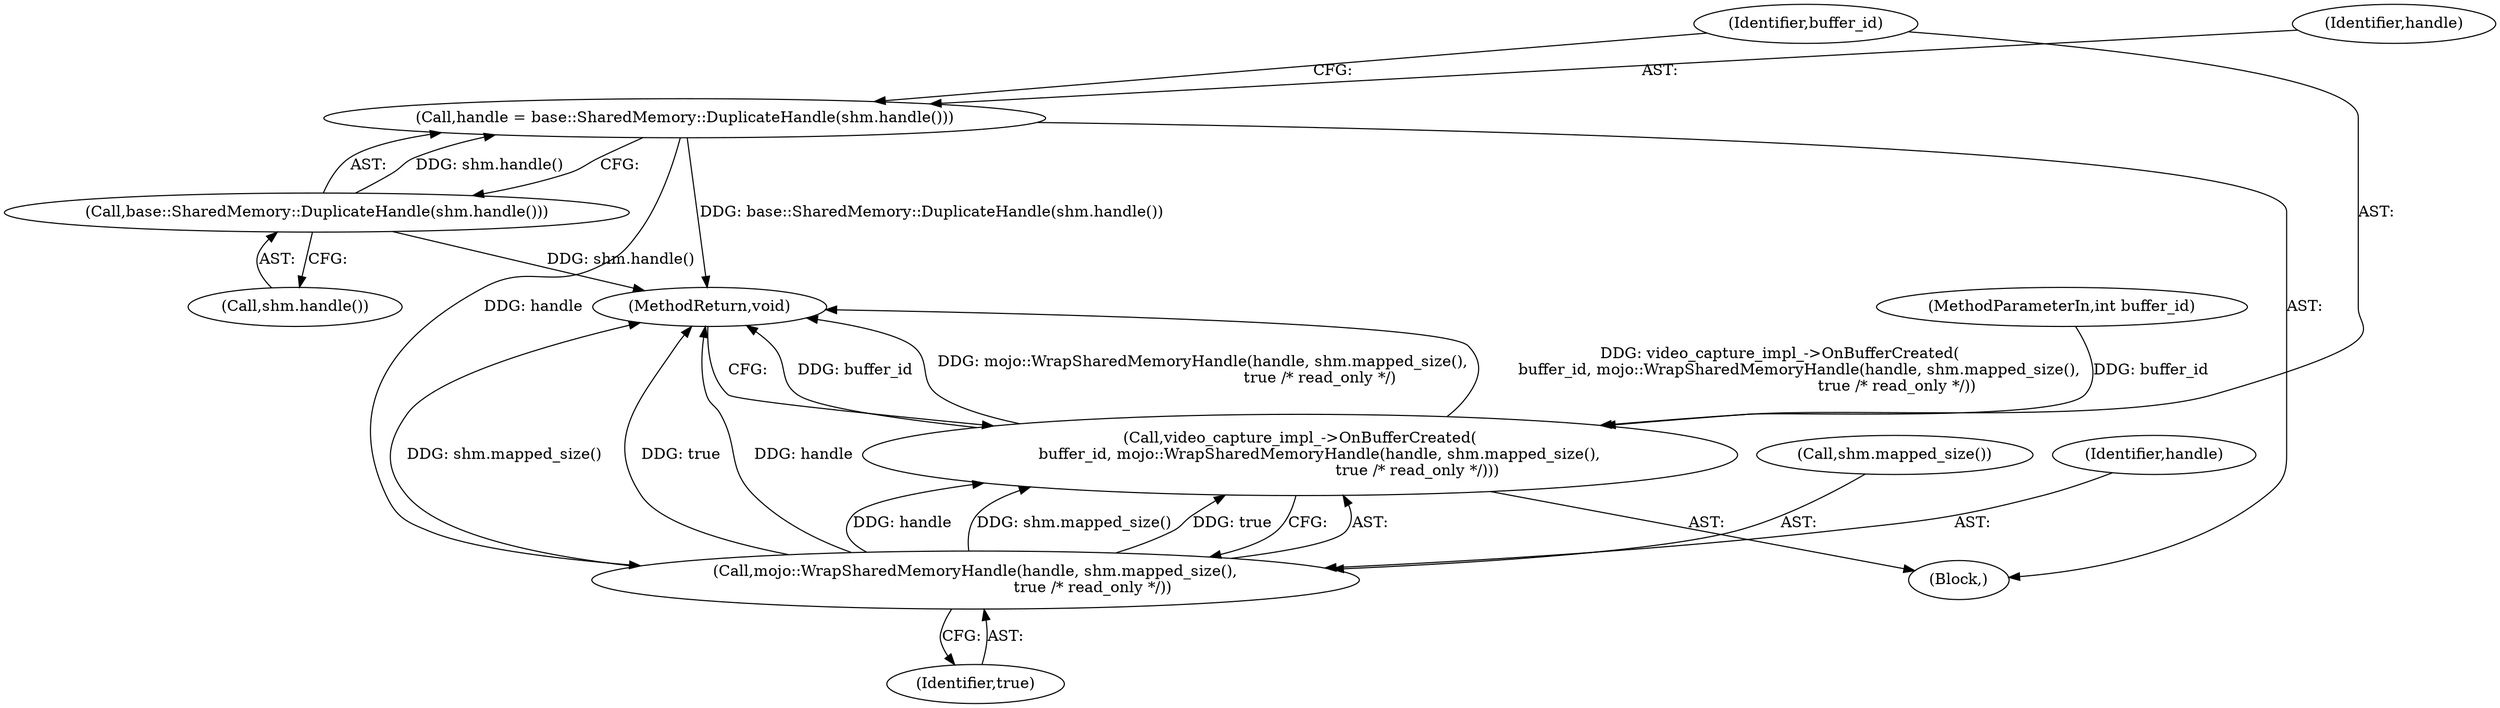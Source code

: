 digraph "1_Chrome_673ce95d481ea9368c4d4d43ac756ba1d6d9e608_15@del" {
"1000106" [label="(Call,handle = base::SharedMemory::DuplicateHandle(shm.handle()))"];
"1000108" [label="(Call,base::SharedMemory::DuplicateHandle(shm.handle()))"];
"1000112" [label="(Call,mojo::WrapSharedMemoryHandle(handle, shm.mapped_size(),\n                                                true /* read_only */))"];
"1000110" [label="(Call,video_capture_impl_->OnBufferCreated(\n        buffer_id, mojo::WrapSharedMemoryHandle(handle, shm.mapped_size(),\n                                                true /* read_only */)))"];
"1000115" [label="(Identifier,true)"];
"1000102" [label="(MethodParameterIn,int buffer_id)"];
"1000111" [label="(Identifier,buffer_id)"];
"1000107" [label="(Identifier,handle)"];
"1000106" [label="(Call,handle = base::SharedMemory::DuplicateHandle(shm.handle()))"];
"1000114" [label="(Call,shm.mapped_size())"];
"1000104" [label="(Block,)"];
"1000108" [label="(Call,base::SharedMemory::DuplicateHandle(shm.handle()))"];
"1000113" [label="(Identifier,handle)"];
"1000109" [label="(Call,shm.handle())"];
"1000112" [label="(Call,mojo::WrapSharedMemoryHandle(handle, shm.mapped_size(),\n                                                true /* read_only */))"];
"1000110" [label="(Call,video_capture_impl_->OnBufferCreated(\n        buffer_id, mojo::WrapSharedMemoryHandle(handle, shm.mapped_size(),\n                                                true /* read_only */)))"];
"1000116" [label="(MethodReturn,void)"];
"1000106" -> "1000104"  [label="AST: "];
"1000106" -> "1000108"  [label="CFG: "];
"1000107" -> "1000106"  [label="AST: "];
"1000108" -> "1000106"  [label="AST: "];
"1000111" -> "1000106"  [label="CFG: "];
"1000106" -> "1000116"  [label="DDG: base::SharedMemory::DuplicateHandle(shm.handle())"];
"1000108" -> "1000106"  [label="DDG: shm.handle()"];
"1000106" -> "1000112"  [label="DDG: handle"];
"1000108" -> "1000109"  [label="CFG: "];
"1000109" -> "1000108"  [label="AST: "];
"1000108" -> "1000116"  [label="DDG: shm.handle()"];
"1000112" -> "1000110"  [label="AST: "];
"1000112" -> "1000115"  [label="CFG: "];
"1000113" -> "1000112"  [label="AST: "];
"1000114" -> "1000112"  [label="AST: "];
"1000115" -> "1000112"  [label="AST: "];
"1000110" -> "1000112"  [label="CFG: "];
"1000112" -> "1000116"  [label="DDG: shm.mapped_size()"];
"1000112" -> "1000116"  [label="DDG: true"];
"1000112" -> "1000116"  [label="DDG: handle"];
"1000112" -> "1000110"  [label="DDG: handle"];
"1000112" -> "1000110"  [label="DDG: shm.mapped_size()"];
"1000112" -> "1000110"  [label="DDG: true"];
"1000110" -> "1000104"  [label="AST: "];
"1000111" -> "1000110"  [label="AST: "];
"1000116" -> "1000110"  [label="CFG: "];
"1000110" -> "1000116"  [label="DDG: buffer_id"];
"1000110" -> "1000116"  [label="DDG: mojo::WrapSharedMemoryHandle(handle, shm.mapped_size(),\n                                                true /* read_only */)"];
"1000110" -> "1000116"  [label="DDG: video_capture_impl_->OnBufferCreated(\n        buffer_id, mojo::WrapSharedMemoryHandle(handle, shm.mapped_size(),\n                                                true /* read_only */))"];
"1000102" -> "1000110"  [label="DDG: buffer_id"];
}
